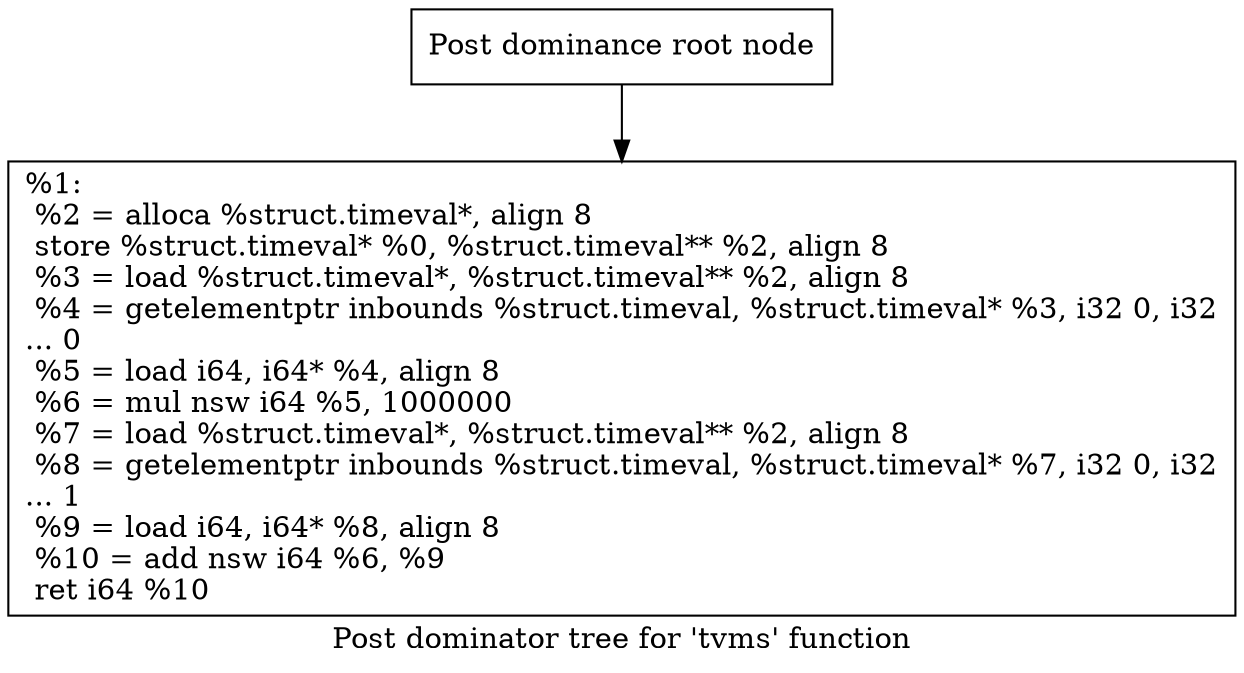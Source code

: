 digraph "Post dominator tree for 'tvms' function" {
	label="Post dominator tree for 'tvms' function";

	Node0x2688180 [shape=record,label="{Post dominance root node}"];
	Node0x2688180 -> Node0x26a03b0;
	Node0x26a03b0 [shape=record,label="{%1:\l  %2 = alloca %struct.timeval*, align 8\l  store %struct.timeval* %0, %struct.timeval** %2, align 8\l  %3 = load %struct.timeval*, %struct.timeval** %2, align 8\l  %4 = getelementptr inbounds %struct.timeval, %struct.timeval* %3, i32 0, i32\l... 0\l  %5 = load i64, i64* %4, align 8\l  %6 = mul nsw i64 %5, 1000000\l  %7 = load %struct.timeval*, %struct.timeval** %2, align 8\l  %8 = getelementptr inbounds %struct.timeval, %struct.timeval* %7, i32 0, i32\l... 1\l  %9 = load i64, i64* %8, align 8\l  %10 = add nsw i64 %6, %9\l  ret i64 %10\l}"];
}
